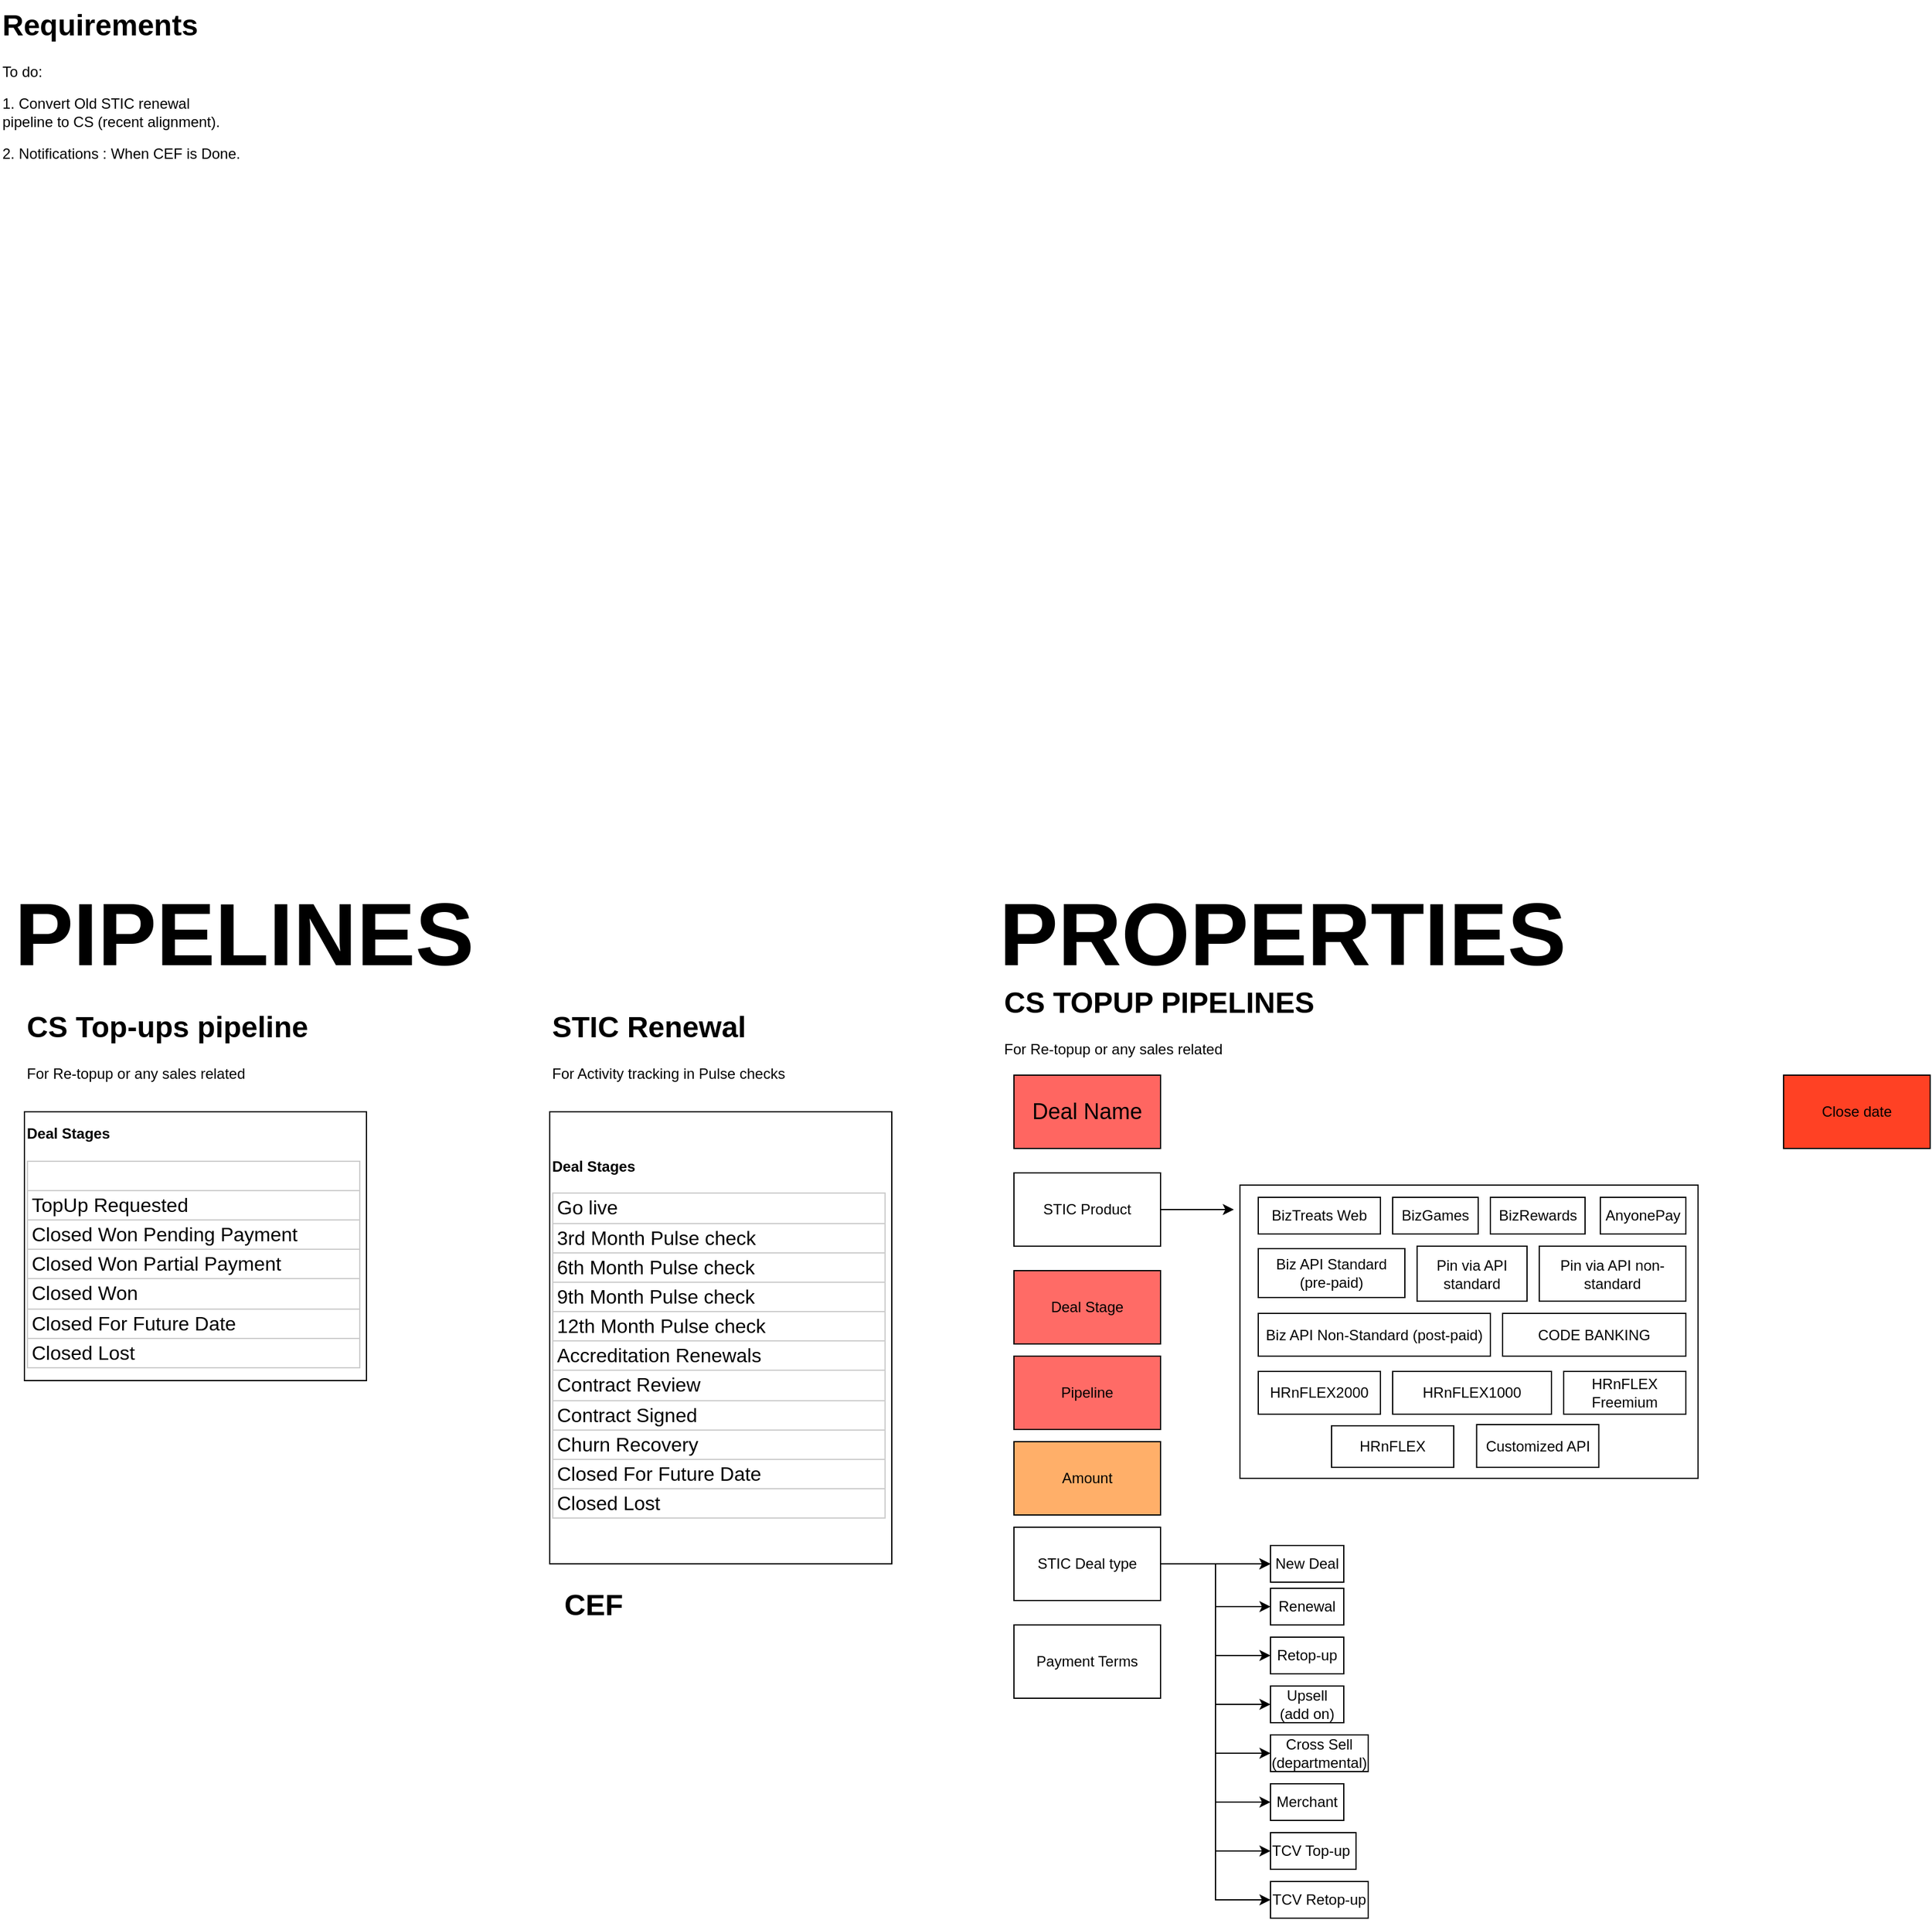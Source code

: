 <mxfile version="24.6.4" type="github">
  <diagram name="Page-1" id="FL1dpMUzVQ1ufFgPg9Rz">
    <mxGraphModel dx="1751" dy="1779" grid="1" gridSize="10" guides="1" tooltips="1" connect="1" arrows="1" fold="1" page="1" pageScale="1" pageWidth="850" pageHeight="1100" math="0" shadow="0">
      <root>
        <mxCell id="0" />
        <mxCell id="1" parent="0" />
        <mxCell id="Lj5jiR5ULHrEoqdRoK43-52" value="" style="rounded=0;whiteSpace=wrap;html=1;" vertex="1" parent="1">
          <mxGeometry x="1115" y="220" width="375" height="240" as="geometry" />
        </mxCell>
        <mxCell id="Lj5jiR5ULHrEoqdRoK43-1" value="&lt;div&gt;&lt;b&gt;Deal Stages&lt;/b&gt;&lt;/div&gt;&lt;div&gt;&lt;br&gt;&lt;/div&gt;&lt;table style=&quot;table-layout: fixed; font-size: 10pt; font-family: Arial; width: 0px; border-collapse: collapse; border: none;&quot; data-sheets-root=&quot;1&quot; border=&quot;1&quot; dir=&quot;ltr&quot; cellpadding=&quot;0&quot; cellspacing=&quot;0&quot; xmlns=&quot;http://www.w3.org/1999/xhtml&quot;&gt;&lt;colgroup&gt;&lt;col width=&quot;272&quot;&gt;&lt;/colgroup&gt;&lt;tbody&gt;&lt;tr style=&quot;height: 21px;&quot;&gt;&lt;td style=&quot;border: 1px solid rgb(204, 204, 204); overflow: hidden; padding: 2px 3px; vertical-align: bottom; font-size: 12pt; overflow-wrap: break-word;&quot; data-sheets-value=&quot;{&amp;quot;1&amp;quot;:2,&amp;quot;2&amp;quot;:&amp;quot;Pending Renewal&amp;quot;}&quot;&gt;Go live&lt;/td&gt;&lt;/tr&gt;&lt;tr style=&quot;height: 21px;&quot;&gt;&lt;td style=&quot;border: 1px solid rgb(204, 204, 204); overflow: hidden; padding: 2px 3px; vertical-align: bottom; font-size: 12pt;&quot; data-sheets-value=&quot;{&amp;quot;1&amp;quot;:2,&amp;quot;2&amp;quot;:&amp;quot;3rd Month Pulse check&amp;quot;}&quot;&gt;3rd Month Pulse check&lt;/td&gt;&lt;/tr&gt;&lt;tr style=&quot;height: 21px;&quot;&gt;&lt;td style=&quot;border: 1px solid rgb(204, 204, 204); overflow: hidden; padding: 2px 3px; vertical-align: bottom; font-size: 12pt;&quot; data-sheets-value=&quot;{&amp;quot;1&amp;quot;:2,&amp;quot;2&amp;quot;:&amp;quot;6th Month Pulse check&amp;quot;}&quot;&gt;6th Month Pulse check&lt;/td&gt;&lt;/tr&gt;&lt;tr style=&quot;height: 23px;&quot;&gt;&lt;td style=&quot;border: 1px solid rgb(204, 204, 204); overflow: hidden; padding: 2px 3px; vertical-align: bottom; font-size: 12pt;&quot; data-sheets-value=&quot;{&amp;quot;1&amp;quot;:2,&amp;quot;2&amp;quot;:&amp;quot;9th Month Pulse check&amp;quot;}&quot;&gt;9th Month Pulse check&lt;/td&gt;&lt;/tr&gt;&lt;tr style=&quot;height: 21px;&quot;&gt;&lt;td style=&quot;border: 1px solid rgb(204, 204, 204); overflow: hidden; padding: 2px 3px; vertical-align: bottom; font-size: 12pt;&quot; data-sheets-value=&quot;{&amp;quot;1&amp;quot;:2,&amp;quot;2&amp;quot;:&amp;quot;12th Month Pulse check&amp;quot;}&quot;&gt;12th Month Pulse check&lt;/td&gt;&lt;/tr&gt;&lt;tr style=&quot;height: 21px;&quot;&gt;&lt;td style=&quot;border: 1px solid rgb(204, 204, 204); overflow: hidden; padding: 2px 3px; vertical-align: top; font-size: 12pt;&quot; data-sheets-value=&quot;{&amp;quot;1&amp;quot;:2,&amp;quot;2&amp;quot;:&amp;quot;Contract Confirmation&amp;quot;}&quot;&gt;Accreditation Renewals&amp;nbsp;&lt;/td&gt;&lt;/tr&gt;&lt;tr style=&quot;height: 21px;&quot;&gt;&lt;td style=&quot;border: 1px solid rgb(204, 204, 204); overflow: hidden; padding: 2px 3px; vertical-align: bottom; font-size: 12pt;&quot; data-sheets-value=&quot;{&amp;quot;1&amp;quot;:2,&amp;quot;2&amp;quot;:&amp;quot;Contract Signed&amp;quot;}&quot;&gt;Contract Review&amp;nbsp;&lt;br&gt;&lt;/td&gt;&lt;/tr&gt;&lt;tr style=&quot;height: 21px;&quot;&gt;&lt;td style=&quot;border: 1px solid rgb(204, 204, 204); overflow: hidden; padding: 2px 3px; vertical-align: bottom; font-size: 12pt;&quot; data-sheets-value=&quot;{&amp;quot;1&amp;quot;:2,&amp;quot;2&amp;quot;:&amp;quot;Accreditation Renewals&amp;quot;}&quot;&gt;Contract Signed&lt;br&gt;&lt;/td&gt;&lt;/tr&gt;&lt;tr style=&quot;height: 21px;&quot;&gt;&lt;td style=&quot;border: 1px solid rgb(204, 204, 204); overflow: hidden; padding: 2px 3px; vertical-align: bottom; font-size: 12pt;&quot; data-sheets-value=&quot;{&amp;quot;1&amp;quot;:2,&amp;quot;2&amp;quot;:&amp;quot;Closed Won Pending Payment&amp;quot;}&quot;&gt;Churn Recovery&lt;/td&gt;&lt;/tr&gt;&lt;tr style=&quot;height: 21px;&quot;&gt;&lt;td style=&quot;border: 1px solid rgb(204, 204, 204); overflow: hidden; padding: 2px 3px; vertical-align: bottom; font-size: 12pt;&quot; data-sheets-value=&quot;{&amp;quot;1&amp;quot;:2,&amp;quot;2&amp;quot;:&amp;quot;Closed For Future Date&amp;quot;}&quot;&gt;Closed For Future Date&lt;/td&gt;&lt;/tr&gt;&lt;tr style=&quot;height: 21px;&quot;&gt;&lt;td style=&quot;border: 1px solid rgb(204, 204, 204); overflow: hidden; padding: 2px 3px; vertical-align: bottom; font-size: 12pt;&quot; data-sheets-value=&quot;{&amp;quot;1&amp;quot;:2,&amp;quot;2&amp;quot;:&amp;quot;Closed Lost&amp;quot;}&quot;&gt;Closed Lost&lt;/td&gt;&lt;/tr&gt;&lt;/tbody&gt;&lt;/table&gt;" style="rounded=0;whiteSpace=wrap;html=1;align=left;" vertex="1" parent="1">
          <mxGeometry x="550" y="160" width="280" height="370" as="geometry" />
        </mxCell>
        <mxCell id="Lj5jiR5ULHrEoqdRoK43-2" value="&lt;h1 style=&quot;margin-top: 0px;&quot;&gt;CS Top-ups pipeline&lt;/h1&gt;&lt;p&gt;For Re-topup or any sales related&amp;nbsp;&lt;/p&gt;" style="text;html=1;whiteSpace=wrap;overflow=hidden;rounded=0;" vertex="1" parent="1">
          <mxGeometry x="120" y="70" width="250" height="120" as="geometry" />
        </mxCell>
        <mxCell id="Lj5jiR5ULHrEoqdRoK43-3" value="&lt;h1 style=&quot;margin-top: 0px;&quot;&gt;STIC Renewal&lt;/h1&gt;&lt;h1 style=&quot;margin-top: 0px;&quot;&gt;&lt;p style=&quot;font-size: 12px; font-weight: 400;&quot;&gt;For Activity tracking in Pulse checks&lt;/p&gt;&lt;/h1&gt;" style="text;whiteSpace=wrap;html=1;" vertex="1" parent="1">
          <mxGeometry x="550" y="70" width="230" height="70" as="geometry" />
        </mxCell>
        <mxCell id="Lj5jiR5ULHrEoqdRoK43-5" value="&lt;div&gt;&lt;b&gt;Deal Stages&lt;/b&gt;&lt;/div&gt;&lt;div&gt;&lt;br&gt;&lt;/div&gt;&lt;table style=&quot;table-layout: fixed; font-size: 10pt; font-family: Arial; width: 0px; border-collapse: collapse; border: none;&quot; data-sheets-root=&quot;1&quot; border=&quot;1&quot; dir=&quot;ltr&quot; cellpadding=&quot;0&quot; cellspacing=&quot;0&quot; xmlns=&quot;http://www.w3.org/1999/xhtml&quot;&gt;&lt;colgroup&gt;&lt;col width=&quot;272&quot;&gt;&lt;/colgroup&gt;&lt;tbody&gt;&lt;tr style=&quot;height: 21px;&quot;&gt;&lt;td style=&quot;border: 1px solid rgb(204, 204, 204); overflow: hidden; padding: 2px 3px; vertical-align: bottom; font-size: 12pt; overflow-wrap: break-word;&quot; data-sheets-value=&quot;{&amp;quot;1&amp;quot;:2,&amp;quot;2&amp;quot;:&amp;quot;Pending Renewal&amp;quot;}&quot;&gt;&lt;br&gt;&lt;/td&gt;&lt;/tr&gt;&lt;tr style=&quot;height: 21px;&quot;&gt;&lt;td style=&quot;border: 1px solid rgb(204, 204, 204); overflow: hidden; padding: 2px 3px; vertical-align: bottom; font-size: 12pt;&quot; data-sheets-value=&quot;{&amp;quot;1&amp;quot;:2,&amp;quot;2&amp;quot;:&amp;quot;3rd Month Pulse check&amp;quot;}&quot;&gt;TopUp Requested&lt;/td&gt;&lt;/tr&gt;&lt;tr style=&quot;height: 21px;&quot;&gt;&lt;td style=&quot;border: 1px solid rgb(204, 204, 204); overflow: hidden; padding: 2px 3px; vertical-align: bottom;&quot; data-sheets-value=&quot;{&amp;quot;1&amp;quot;:2,&amp;quot;2&amp;quot;:&amp;quot;6th Month Pulse check&amp;quot;}&quot;&gt;&lt;span style=&quot;font-size: 16px;&quot;&gt;Closed Won Pending Payment&lt;/span&gt;&lt;br&gt;&lt;/td&gt;&lt;/tr&gt;&lt;tr style=&quot;height: 21px;&quot;&gt;&lt;td style=&quot;border: 1px solid rgb(204, 204, 204); overflow: hidden; padding: 2px 3px; vertical-align: bottom; font-size: 12pt; overflow-wrap: break-word;&quot; data-sheets-value=&quot;{&amp;quot;1&amp;quot;:2,&amp;quot;2&amp;quot;:&amp;quot;Closed Won Partial Payment&amp;quot;}&quot;&gt;Closed Won Partial Payment&lt;/td&gt;&lt;/tr&gt;&lt;tr style=&quot;height: 21px;&quot;&gt;&lt;td style=&quot;border: 1px solid rgb(204, 204, 204); overflow: hidden; padding: 2px 3px; vertical-align: bottom; font-size: 12pt;&quot; data-sheets-value=&quot;{&amp;quot;1&amp;quot;:2,&amp;quot;2&amp;quot;:&amp;quot;Closed Won&amp;quot;}&quot;&gt;Closed Won&lt;/td&gt;&lt;/tr&gt;&lt;tr style=&quot;height: 21px;&quot;&gt;&lt;td style=&quot;border: 1px solid rgb(204, 204, 204); overflow: hidden; padding: 2px 3px; vertical-align: bottom; font-size: 12pt;&quot; data-sheets-value=&quot;{&amp;quot;1&amp;quot;:2,&amp;quot;2&amp;quot;:&amp;quot;Closed For Future Date&amp;quot;}&quot;&gt;Closed For Future Date&lt;/td&gt;&lt;/tr&gt;&lt;tr style=&quot;height: 21px;&quot;&gt;&lt;td style=&quot;border: 1px solid rgb(204, 204, 204); overflow: hidden; padding: 2px 3px; vertical-align: bottom; font-size: 12pt;&quot; data-sheets-value=&quot;{&amp;quot;1&amp;quot;:2,&amp;quot;2&amp;quot;:&amp;quot;Closed Lost&amp;quot;}&quot;&gt;Closed Lost&lt;br&gt;&lt;/td&gt;&lt;/tr&gt;&lt;/tbody&gt;&lt;/table&gt;" style="rounded=0;whiteSpace=wrap;html=1;align=left;" vertex="1" parent="1">
          <mxGeometry x="120" y="160" width="280" height="220" as="geometry" />
        </mxCell>
        <mxCell id="Lj5jiR5ULHrEoqdRoK43-6" value="&lt;b&gt;&lt;font style=&quot;font-size: 72px;&quot;&gt;PIPELINES&lt;/font&gt;&lt;/b&gt;" style="text;html=1;align=center;verticalAlign=middle;whiteSpace=wrap;rounded=0;" vertex="1" parent="1">
          <mxGeometry x="270" width="60" height="30" as="geometry" />
        </mxCell>
        <mxCell id="Lj5jiR5ULHrEoqdRoK43-7" value="&lt;b&gt;&lt;font style=&quot;font-size: 72px;&quot;&gt;PROPERTIES&lt;/font&gt;&lt;/b&gt;" style="text;html=1;align=center;verticalAlign=middle;whiteSpace=wrap;rounded=0;" vertex="1" parent="1">
          <mxGeometry x="1120" width="60" height="30" as="geometry" />
        </mxCell>
        <mxCell id="Lj5jiR5ULHrEoqdRoK43-10" value="&lt;font style=&quot;font-size: 18px;&quot;&gt;Deal Name&lt;/font&gt;" style="rounded=0;whiteSpace=wrap;html=1;fillColor=#FF6661;" vertex="1" parent="1">
          <mxGeometry x="930" y="130" width="120" height="60" as="geometry" />
        </mxCell>
        <mxCell id="Lj5jiR5ULHrEoqdRoK43-11" value="&lt;h1 style=&quot;margin-top: 0px;&quot;&gt;CS TOPUP PIPELINES&lt;/h1&gt;&lt;p&gt;For Re-topup or any sales related&amp;nbsp;&lt;/p&gt;" style="text;html=1;whiteSpace=wrap;overflow=hidden;rounded=0;" vertex="1" parent="1">
          <mxGeometry x="920" y="50" width="350" height="80" as="geometry" />
        </mxCell>
        <mxCell id="Lj5jiR5ULHrEoqdRoK43-12" value="Deal Stage" style="rounded=0;whiteSpace=wrap;html=1;fillColor=#FF6B66;" vertex="1" parent="1">
          <mxGeometry x="930" y="290" width="120" height="60" as="geometry" />
        </mxCell>
        <mxCell id="Lj5jiR5ULHrEoqdRoK43-13" value="Pipeline" style="rounded=0;whiteSpace=wrap;html=1;fillColor=#FF6B66;" vertex="1" parent="1">
          <mxGeometry x="930" y="360" width="120" height="60" as="geometry" />
        </mxCell>
        <mxCell id="Lj5jiR5ULHrEoqdRoK43-14" value="Amount" style="rounded=0;whiteSpace=wrap;html=1;fillColor=#FFAF69;" vertex="1" parent="1">
          <mxGeometry x="930" y="430" width="120" height="60" as="geometry" />
        </mxCell>
        <mxCell id="Lj5jiR5ULHrEoqdRoK43-15" value="Close date" style="rounded=0;whiteSpace=wrap;html=1;fillColor=#FF4124;" vertex="1" parent="1">
          <mxGeometry x="1560" y="130" width="120" height="60" as="geometry" />
        </mxCell>
        <mxCell id="Lj5jiR5ULHrEoqdRoK43-29" value="" style="edgeStyle=orthogonalEdgeStyle;rounded=0;orthogonalLoop=1;jettySize=auto;html=1;" edge="1" parent="1" source="Lj5jiR5ULHrEoqdRoK43-16" target="Lj5jiR5ULHrEoqdRoK43-28">
          <mxGeometry relative="1" as="geometry" />
        </mxCell>
        <mxCell id="Lj5jiR5ULHrEoqdRoK43-30" value="" style="edgeStyle=orthogonalEdgeStyle;rounded=0;orthogonalLoop=1;jettySize=auto;html=1;" edge="1" parent="1" source="Lj5jiR5ULHrEoqdRoK43-16" target="Lj5jiR5ULHrEoqdRoK43-28">
          <mxGeometry relative="1" as="geometry" />
        </mxCell>
        <mxCell id="Lj5jiR5ULHrEoqdRoK43-39" style="edgeStyle=orthogonalEdgeStyle;rounded=0;orthogonalLoop=1;jettySize=auto;html=1;entryX=0;entryY=0.5;entryDx=0;entryDy=0;" edge="1" parent="1" source="Lj5jiR5ULHrEoqdRoK43-16" target="Lj5jiR5ULHrEoqdRoK43-32">
          <mxGeometry relative="1" as="geometry" />
        </mxCell>
        <mxCell id="Lj5jiR5ULHrEoqdRoK43-40" style="edgeStyle=orthogonalEdgeStyle;rounded=0;orthogonalLoop=1;jettySize=auto;html=1;entryX=0;entryY=0.5;entryDx=0;entryDy=0;" edge="1" parent="1" source="Lj5jiR5ULHrEoqdRoK43-16" target="Lj5jiR5ULHrEoqdRoK43-33">
          <mxGeometry relative="1" as="geometry" />
        </mxCell>
        <mxCell id="Lj5jiR5ULHrEoqdRoK43-41" style="edgeStyle=orthogonalEdgeStyle;rounded=0;orthogonalLoop=1;jettySize=auto;html=1;entryX=0;entryY=0.5;entryDx=0;entryDy=0;" edge="1" parent="1" source="Lj5jiR5ULHrEoqdRoK43-16" target="Lj5jiR5ULHrEoqdRoK43-34">
          <mxGeometry relative="1" as="geometry" />
        </mxCell>
        <mxCell id="Lj5jiR5ULHrEoqdRoK43-42" style="edgeStyle=orthogonalEdgeStyle;rounded=0;orthogonalLoop=1;jettySize=auto;html=1;entryX=0;entryY=0.5;entryDx=0;entryDy=0;" edge="1" parent="1" source="Lj5jiR5ULHrEoqdRoK43-16" target="Lj5jiR5ULHrEoqdRoK43-35">
          <mxGeometry relative="1" as="geometry" />
        </mxCell>
        <mxCell id="Lj5jiR5ULHrEoqdRoK43-43" style="edgeStyle=orthogonalEdgeStyle;rounded=0;orthogonalLoop=1;jettySize=auto;html=1;entryX=0;entryY=0.5;entryDx=0;entryDy=0;" edge="1" parent="1" source="Lj5jiR5ULHrEoqdRoK43-16" target="Lj5jiR5ULHrEoqdRoK43-36">
          <mxGeometry relative="1" as="geometry" />
        </mxCell>
        <mxCell id="Lj5jiR5ULHrEoqdRoK43-44" style="edgeStyle=orthogonalEdgeStyle;rounded=0;orthogonalLoop=1;jettySize=auto;html=1;entryX=0;entryY=0.5;entryDx=0;entryDy=0;" edge="1" parent="1" source="Lj5jiR5ULHrEoqdRoK43-16" target="Lj5jiR5ULHrEoqdRoK43-37">
          <mxGeometry relative="1" as="geometry" />
        </mxCell>
        <mxCell id="Lj5jiR5ULHrEoqdRoK43-45" style="edgeStyle=orthogonalEdgeStyle;rounded=0;orthogonalLoop=1;jettySize=auto;html=1;entryX=0;entryY=0.5;entryDx=0;entryDy=0;" edge="1" parent="1" source="Lj5jiR5ULHrEoqdRoK43-16" target="Lj5jiR5ULHrEoqdRoK43-38">
          <mxGeometry relative="1" as="geometry" />
        </mxCell>
        <mxCell id="Lj5jiR5ULHrEoqdRoK43-16" value="STIC Deal type" style="rounded=0;whiteSpace=wrap;html=1;" vertex="1" parent="1">
          <mxGeometry x="930" y="500" width="120" height="60" as="geometry" />
        </mxCell>
        <mxCell id="Lj5jiR5ULHrEoqdRoK43-47" style="edgeStyle=orthogonalEdgeStyle;rounded=0;orthogonalLoop=1;jettySize=auto;html=1;" edge="1" parent="1" source="Lj5jiR5ULHrEoqdRoK43-17">
          <mxGeometry relative="1" as="geometry">
            <mxPoint x="1110" y="240" as="targetPoint" />
          </mxGeometry>
        </mxCell>
        <mxCell id="Lj5jiR5ULHrEoqdRoK43-17" value="STIC Product" style="rounded=0;whiteSpace=wrap;html=1;" vertex="1" parent="1">
          <mxGeometry x="930" y="210" width="120" height="60" as="geometry" />
        </mxCell>
        <mxCell id="Lj5jiR5ULHrEoqdRoK43-22" value="Payment Terms" style="rounded=0;whiteSpace=wrap;html=1;" vertex="1" parent="1">
          <mxGeometry x="930" y="580" width="120" height="60" as="geometry" />
        </mxCell>
        <mxCell id="Lj5jiR5ULHrEoqdRoK43-28" value="New Deal" style="whiteSpace=wrap;html=1;rounded=0;" vertex="1" parent="1">
          <mxGeometry x="1140" y="515" width="60" height="30" as="geometry" />
        </mxCell>
        <mxCell id="Lj5jiR5ULHrEoqdRoK43-32" value="Renewal" style="whiteSpace=wrap;html=1;rounded=0;" vertex="1" parent="1">
          <mxGeometry x="1140" y="550" width="60" height="30" as="geometry" />
        </mxCell>
        <mxCell id="Lj5jiR5ULHrEoqdRoK43-33" value="Retop-up" style="whiteSpace=wrap;html=1;rounded=0;" vertex="1" parent="1">
          <mxGeometry x="1140" y="590" width="60" height="30" as="geometry" />
        </mxCell>
        <mxCell id="Lj5jiR5ULHrEoqdRoK43-34" value="Upsell (add on)" style="whiteSpace=wrap;html=1;rounded=0;" vertex="1" parent="1">
          <mxGeometry x="1140" y="630" width="60" height="30" as="geometry" />
        </mxCell>
        <mxCell id="Lj5jiR5ULHrEoqdRoK43-35" value="Cross Sell (departmental)" style="whiteSpace=wrap;html=1;rounded=0;" vertex="1" parent="1">
          <mxGeometry x="1140" y="670" width="80" height="30" as="geometry" />
        </mxCell>
        <mxCell id="Lj5jiR5ULHrEoqdRoK43-36" value="Merchant" style="whiteSpace=wrap;html=1;rounded=0;" vertex="1" parent="1">
          <mxGeometry x="1140" y="710" width="60" height="30" as="geometry" />
        </mxCell>
        <mxCell id="Lj5jiR5ULHrEoqdRoK43-37" value="TCV Top-up&amp;nbsp;" style="whiteSpace=wrap;html=1;rounded=0;" vertex="1" parent="1">
          <mxGeometry x="1140" y="750" width="70" height="30" as="geometry" />
        </mxCell>
        <mxCell id="Lj5jiR5ULHrEoqdRoK43-38" value="TCV Retop-up" style="whiteSpace=wrap;html=1;rounded=0;" vertex="1" parent="1">
          <mxGeometry x="1140" y="790" width="80" height="30" as="geometry" />
        </mxCell>
        <mxCell id="Lj5jiR5ULHrEoqdRoK43-46" value="BizTreats Web" style="whiteSpace=wrap;html=1;rounded=0;" vertex="1" parent="1">
          <mxGeometry x="1130" y="230" width="100" height="30" as="geometry" />
        </mxCell>
        <mxCell id="Lj5jiR5ULHrEoqdRoK43-48" value="Biz API Standard (pre-paid)" style="whiteSpace=wrap;html=1;rounded=0;" vertex="1" parent="1">
          <mxGeometry x="1130" y="272" width="120" height="40" as="geometry" />
        </mxCell>
        <mxCell id="Lj5jiR5ULHrEoqdRoK43-49" value="Biz API Non-Standard (post-paid)" style="whiteSpace=wrap;html=1;rounded=0;" vertex="1" parent="1">
          <mxGeometry x="1130" y="325" width="190" height="35" as="geometry" />
        </mxCell>
        <mxCell id="Lj5jiR5ULHrEoqdRoK43-53" value="BizGames" style="whiteSpace=wrap;html=1;rounded=0;" vertex="1" parent="1">
          <mxGeometry x="1240" y="230" width="70" height="30" as="geometry" />
        </mxCell>
        <mxCell id="Lj5jiR5ULHrEoqdRoK43-54" value="BizRewards" style="whiteSpace=wrap;html=1;rounded=0;" vertex="1" parent="1">
          <mxGeometry x="1320" y="230" width="77.5" height="30" as="geometry" />
        </mxCell>
        <mxCell id="Lj5jiR5ULHrEoqdRoK43-55" value="AnyonePay" style="whiteSpace=wrap;html=1;rounded=0;" vertex="1" parent="1">
          <mxGeometry x="1410" y="230" width="70" height="30" as="geometry" />
        </mxCell>
        <mxCell id="Lj5jiR5ULHrEoqdRoK43-56" value="Pin via API standard" style="whiteSpace=wrap;html=1;rounded=0;" vertex="1" parent="1">
          <mxGeometry x="1260" y="270" width="90" height="45" as="geometry" />
        </mxCell>
        <mxCell id="Lj5jiR5ULHrEoqdRoK43-57" value="Pin via API non-standard" style="whiteSpace=wrap;html=1;rounded=0;" vertex="1" parent="1">
          <mxGeometry x="1360" y="270" width="120" height="45" as="geometry" />
        </mxCell>
        <mxCell id="Lj5jiR5ULHrEoqdRoK43-58" value="CODE BANKING" style="whiteSpace=wrap;html=1;rounded=0;" vertex="1" parent="1">
          <mxGeometry x="1330" y="325" width="150" height="35" as="geometry" />
        </mxCell>
        <mxCell id="Lj5jiR5ULHrEoqdRoK43-59" value="HRnFLEX2000" style="whiteSpace=wrap;html=1;rounded=0;" vertex="1" parent="1">
          <mxGeometry x="1130" y="372.5" width="100" height="35" as="geometry" />
        </mxCell>
        <mxCell id="Lj5jiR5ULHrEoqdRoK43-60" value="HRnFLEX1000" style="whiteSpace=wrap;html=1;rounded=0;" vertex="1" parent="1">
          <mxGeometry x="1240" y="372.5" width="130" height="35" as="geometry" />
        </mxCell>
        <mxCell id="Lj5jiR5ULHrEoqdRoK43-61" value="HRnFLEX Freemium" style="whiteSpace=wrap;html=1;rounded=0;" vertex="1" parent="1">
          <mxGeometry x="1380" y="372.5" width="100" height="35" as="geometry" />
        </mxCell>
        <mxCell id="Lj5jiR5ULHrEoqdRoK43-62" value="HRnFLEX" style="whiteSpace=wrap;html=1;rounded=0;" vertex="1" parent="1">
          <mxGeometry x="1190" y="417" width="100" height="34" as="geometry" />
        </mxCell>
        <mxCell id="Lj5jiR5ULHrEoqdRoK43-64" value="Customized API" style="whiteSpace=wrap;html=1;rounded=0;" vertex="1" parent="1">
          <mxGeometry x="1308.75" y="416" width="100" height="35" as="geometry" />
        </mxCell>
        <mxCell id="Lj5jiR5ULHrEoqdRoK43-65" value="&lt;h1 style=&quot;margin-top: 0px;&quot;&gt;Requirements&lt;/h1&gt;&lt;p&gt;To do:&lt;/p&gt;&lt;p&gt;1. Convert Old STIC renewal pipeline to CS (recent alignment).&lt;/p&gt;&lt;p&gt;2. Notifications : When CEF is Done.&lt;/p&gt;" style="text;html=1;whiteSpace=wrap;overflow=hidden;rounded=0;" vertex="1" parent="1">
          <mxGeometry x="100" y="-750" width="200" height="150" as="geometry" />
        </mxCell>
        <mxCell id="Lj5jiR5ULHrEoqdRoK43-66" value="&lt;h1 style=&quot;margin-top: 0px;&quot;&gt;CEF&lt;/h1&gt;&lt;div&gt;&lt;br&gt;&lt;/div&gt;" style="text;html=1;whiteSpace=wrap;overflow=hidden;rounded=0;" vertex="1" parent="1">
          <mxGeometry x="560" y="542.5" width="180" height="45" as="geometry" />
        </mxCell>
      </root>
    </mxGraphModel>
  </diagram>
</mxfile>
